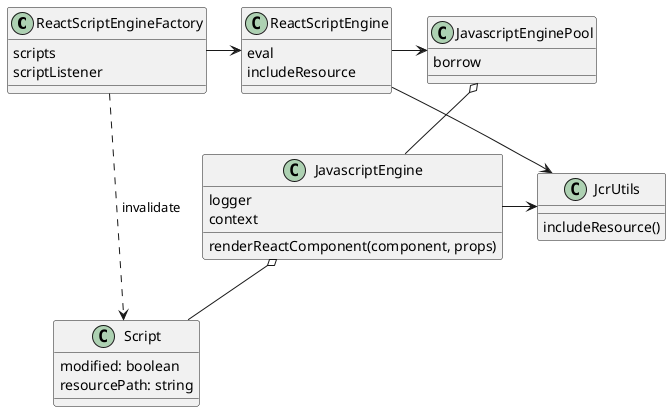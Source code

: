@startuml


class ReactScriptEngineFactory {
  scripts
  scriptListener
}
ReactScriptEngineFactory ..> Script : invalidate

ReactScriptEngineFactory -> ReactScriptEngine

class ReactScriptEngine {
  eval
  includeResource
}

class JavascriptEnginePool {
  borrow
}

ReactScriptEngine -> JavascriptEnginePool

class JavascriptEngine {
  logger
  context
  renderReactComponent(component, props)
}

JavascriptEngine o-- Script

JavascriptEnginePool o-- JavascriptEngine

class JcrUtils {
  includeResource()
}

JavascriptEngine -> JcrUtils
ReactScriptEngine -> JcrUtils

class Script {
  modified: boolean
  resourcePath: string
}

@enduml 